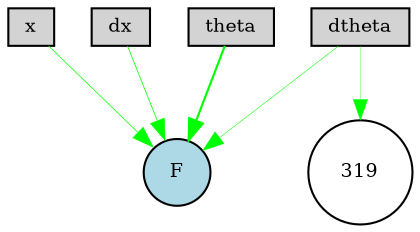 digraph {
	node [fontsize=9 height=0.2 shape=circle width=0.2]
	x [fillcolor=lightgray shape=box style=filled]
	dx [fillcolor=lightgray shape=box style=filled]
	theta [fillcolor=lightgray shape=box style=filled]
	dtheta [fillcolor=lightgray shape=box style=filled]
	F [fillcolor=lightblue style=filled]
	dtheta -> F [color=green penwidth=0.2554092767537598 style=solid]
	theta -> F [color=green penwidth=1.0321894820368074 style=solid]
	dx -> F [color=green penwidth=0.3639980830059679 style=solid]
	dtheta -> 319 [color=green penwidth=0.15975767087070752 style=solid]
	x -> F [color=green penwidth=0.3370620633988617 style=solid]
}
